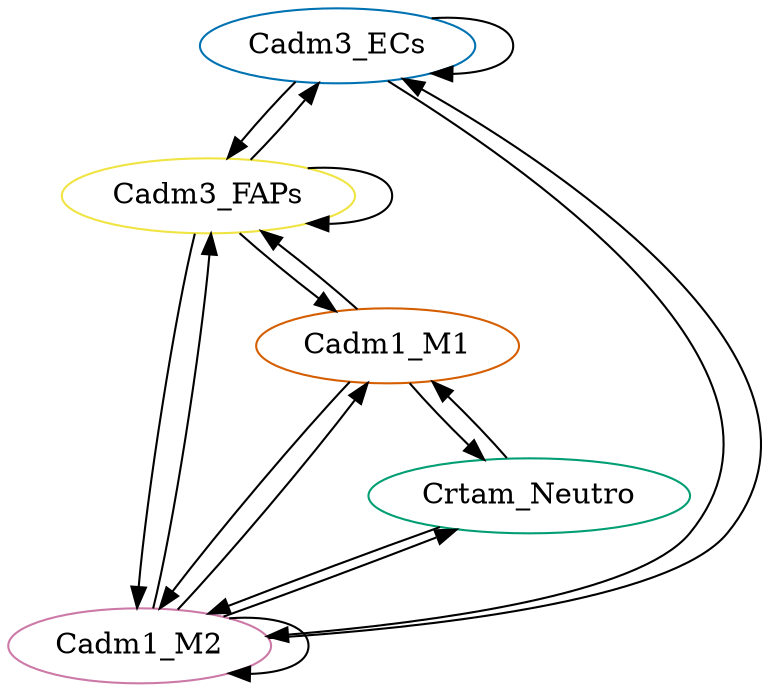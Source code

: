 digraph "" {
	Cadm3_ECs	[averagexp=0.3177102277270478,
		celltype=ECs,
		color="#0072B2",
		genesym=Cadm3,
		nodetype=receiver];
	Cadm3_ECs -> Cadm3_ECs	[ecolor="#0072B2",
		origtype=Cadm3_ECs,
		weight=0.1009397888023725];
	Cadm3_FAPs	[averagexp=0.4801038431365237,
		celltype=FAPs,
		color="#F0E442",
		genesym=Cadm3,
		nodetype=receiver];
	Cadm3_ECs -> Cadm3_FAPs	[ecolor="#0072B2",
		origtype=Cadm3_ECs,
		weight=0.1525339013355357];
	Cadm1_M2	[averagexp=0.4333912691303236,
		celltype=M2,
		color="#CC79A7",
		genesym=Cadm1,
		nodetype=receiver];
	Cadm3_ECs -> Cadm1_M2	[ecolor="#0072B2",
		origtype=Cadm3_ECs,
		weight=0.1376928388103093];
	Cadm1_M1	[averagexp=0.2509703489935885,
		celltype=M1,
		color="#D55E00",
		genesym=Cadm1,
		nodetype=receiver];
	Cadm1_M1 -> Cadm3_FAPs	[ecolor="#D55E00",
		origtype=Cadm1_M1,
		weight=0.1204918290651364];
	Crtam_Neutro	[averagexp=0.5427557308636116,
		celltype=Neutro,
		color="#009E73",
		genesym=Crtam,
		nodetype=sender];
	Cadm1_M1 -> Crtam_Neutro	[ecolor="#D55E00",
		origtype=Cadm1_M1,
		weight=0.1362155951931108];
	Cadm1_M1 -> Cadm1_M2	[ecolor="#D55E00",
		origtype=Cadm1_M1,
		weight=0.1087683580644115];
	Cadm3_FAPs -> Cadm3_ECs	[ecolor="#F0E442",
		origtype=Cadm3_FAPs,
		weight=0.1525339013355357];
	Cadm3_FAPs -> Cadm1_M1	[ecolor="#F0E442",
		origtype=Cadm3_FAPs,
		weight=0.1204918290651364];
	Cadm3_FAPs -> Cadm3_FAPs	[ecolor="#F0E442",
		origtype=Cadm3_FAPs,
		weight=0.2304997001944597];
	Cadm3_FAPs -> Cadm1_M2	[ecolor="#F0E442",
		origtype=Cadm3_FAPs,
		weight=0.2080728138912838];
	Crtam_Neutro -> Cadm1_M1	[ecolor="#009E73",
		origtype=Crtam_Neutro,
		weight=0.1362155951931108];
	Crtam_Neutro -> Cadm1_M2	[ecolor="#009E73",
		origtype=Crtam_Neutro,
		weight=0.235225595026737];
	Cadm1_M2 -> Cadm3_ECs	[ecolor="#CC79A7",
		origtype=Cadm1_M2,
		weight=0.1376928388103093];
	Cadm1_M2 -> Cadm1_M1	[ecolor="#CC79A7",
		origtype=Cadm1_M2,
		weight=0.1087683580644115];
	Cadm1_M2 -> Cadm3_FAPs	[ecolor="#CC79A7",
		origtype=Cadm1_M2,
		weight=0.2080728138912838];
	Cadm1_M2 -> Crtam_Neutro	[ecolor="#CC79A7",
		origtype=Cadm1_M2,
		weight=0.235225595026737];
	Cadm1_M2 -> Cadm1_M2	[ecolor="#CC79A7",
		origtype=Cadm1_M2,
		weight=0.1878279921583925];
}
